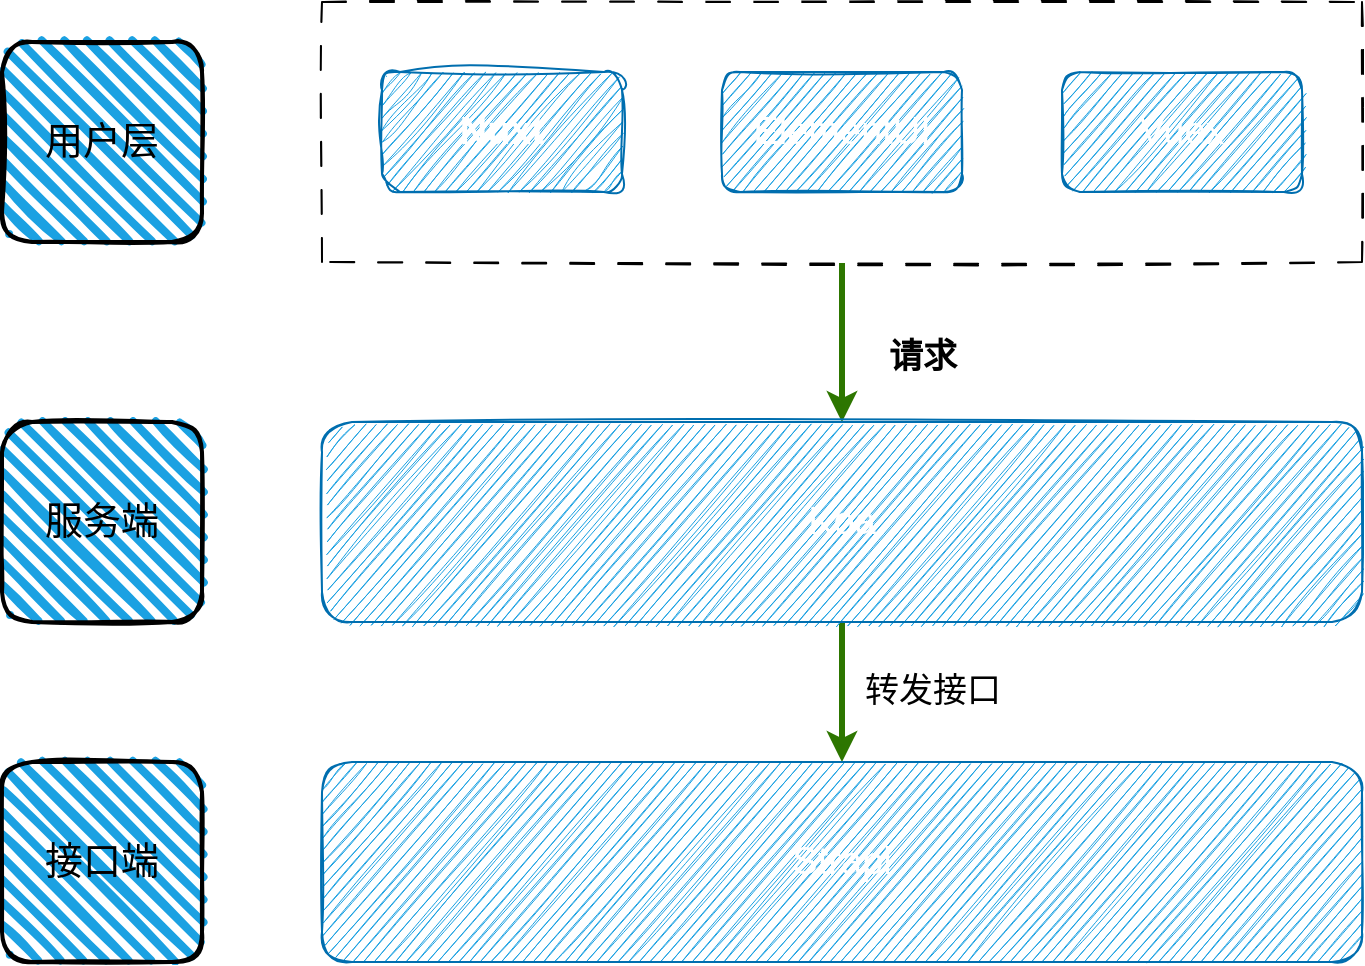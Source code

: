 <mxfile>
    <diagram id="J9iV1xKUSAgfHVVD8a1S" name="第 1 页">
        <mxGraphModel dx="1122" dy="738" grid="1" gridSize="10" guides="1" tooltips="1" connect="1" arrows="1" fold="1" page="1" pageScale="1" pageWidth="827" pageHeight="1169" math="0" shadow="0">
            <root>
                <mxCell id="0"/>
                <mxCell id="1" parent="0"/>
                <mxCell id="15" value="" style="edgeStyle=none;html=1;fontSize=19;fillColor=#60a917;strokeColor=#2D7600;strokeWidth=3;" parent="1" source="9" target="13" edge="1">
                    <mxGeometry relative="1" as="geometry"/>
                </mxCell>
                <mxCell id="9" value="" style="rounded=0;whiteSpace=wrap;html=1;shadow=0;glass=0;sketch=1;fontSize=19;dashed=1;dashPattern=12 12;" parent="1" vertex="1">
                    <mxGeometry x="200" y="300" width="520" height="130" as="geometry"/>
                </mxCell>
                <mxCell id="2" value="&lt;b&gt;&lt;font style=&quot;font-size: 19px;&quot;&gt;Nuxt&lt;/font&gt;&lt;/b&gt;" style="rounded=1;whiteSpace=wrap;html=1;sketch=1;curveFitting=1;jiggle=2;fillColor=#1ba1e2;fontColor=#ffffff;strokeColor=#006EAF;" parent="1" vertex="1">
                    <mxGeometry x="230" y="335" width="120" height="60" as="geometry"/>
                </mxCell>
                <mxCell id="3" value="ElementUI" style="rounded=1;whiteSpace=wrap;html=1;sketch=1;fontSize=19;fillColor=#1ba1e2;fontColor=#ffffff;strokeColor=#006EAF;" parent="1" vertex="1">
                    <mxGeometry x="400" y="335" width="120" height="60" as="geometry"/>
                </mxCell>
                <mxCell id="8" value="用户层" style="rounded=1;whiteSpace=wrap;html=1;strokeWidth=2;fillWeight=4;hachureGap=8;hachureAngle=45;fillColor=#1ba1e2;sketch=1;shadow=0;glass=0;fontSize=19;" parent="1" vertex="1">
                    <mxGeometry x="40" y="320" width="100" height="100" as="geometry"/>
                </mxCell>
                <mxCell id="19" value="" style="edgeStyle=none;html=1;strokeWidth=3;fontSize=17;fillColor=#60a917;strokeColor=#2D7600;" parent="1" source="13" target="17" edge="1">
                    <mxGeometry relative="1" as="geometry"/>
                </mxCell>
                <mxCell id="13" value="Koa" style="rounded=1;whiteSpace=wrap;html=1;sketch=1;fontSize=19;fillColor=#1ba1e2;fontColor=#ffffff;strokeColor=#006EAF;" parent="1" vertex="1">
                    <mxGeometry x="200" y="510" width="520" height="100" as="geometry"/>
                </mxCell>
                <mxCell id="14" value="服务端" style="rounded=1;whiteSpace=wrap;html=1;strokeWidth=2;fillWeight=4;hachureGap=8;hachureAngle=45;fillColor=#1ba1e2;sketch=1;shadow=0;glass=0;fontSize=19;" parent="1" vertex="1">
                    <mxGeometry x="40" y="510" width="100" height="100" as="geometry"/>
                </mxCell>
                <mxCell id="16" value="&lt;font style=&quot;font-size: 17px;&quot;&gt;请求&lt;/font&gt;" style="text;strokeColor=none;fillColor=none;html=1;fontSize=24;fontStyle=1;verticalAlign=middle;align=center;rounded=1;shadow=0;glass=0;dashed=1;dashPattern=12 12;sketch=1;strokeWidth=1;" parent="1" vertex="1">
                    <mxGeometry x="460" y="460" width="80" height="30" as="geometry"/>
                </mxCell>
                <mxCell id="17" value="Strapi" style="rounded=1;whiteSpace=wrap;html=1;sketch=1;fontSize=19;fillColor=#1ba1e2;fontColor=#ffffff;strokeColor=#006EAF;" parent="1" vertex="1">
                    <mxGeometry x="200" y="680" width="520" height="100" as="geometry"/>
                </mxCell>
                <mxCell id="18" value="接口端" style="rounded=1;whiteSpace=wrap;html=1;strokeWidth=2;fillWeight=4;hachureGap=8;hachureAngle=45;fillColor=#1ba1e2;sketch=1;shadow=0;glass=0;fontSize=19;" parent="1" vertex="1">
                    <mxGeometry x="40" y="680" width="100" height="100" as="geometry"/>
                </mxCell>
                <mxCell id="20" value="转发接口" style="text;html=1;align=center;verticalAlign=middle;resizable=0;points=[];autosize=1;strokeColor=none;fillColor=none;fontSize=17;" parent="1" vertex="1">
                    <mxGeometry x="460" y="630" width="90" height="30" as="geometry"/>
                </mxCell>
                <mxCell id="21" value="Vuex" style="rounded=1;whiteSpace=wrap;html=1;sketch=1;fontSize=19;fillColor=#1ba1e2;fontColor=#ffffff;strokeColor=#006EAF;" vertex="1" parent="1">
                    <mxGeometry x="570" y="335" width="120" height="60" as="geometry"/>
                </mxCell>
            </root>
        </mxGraphModel>
    </diagram>
</mxfile>
